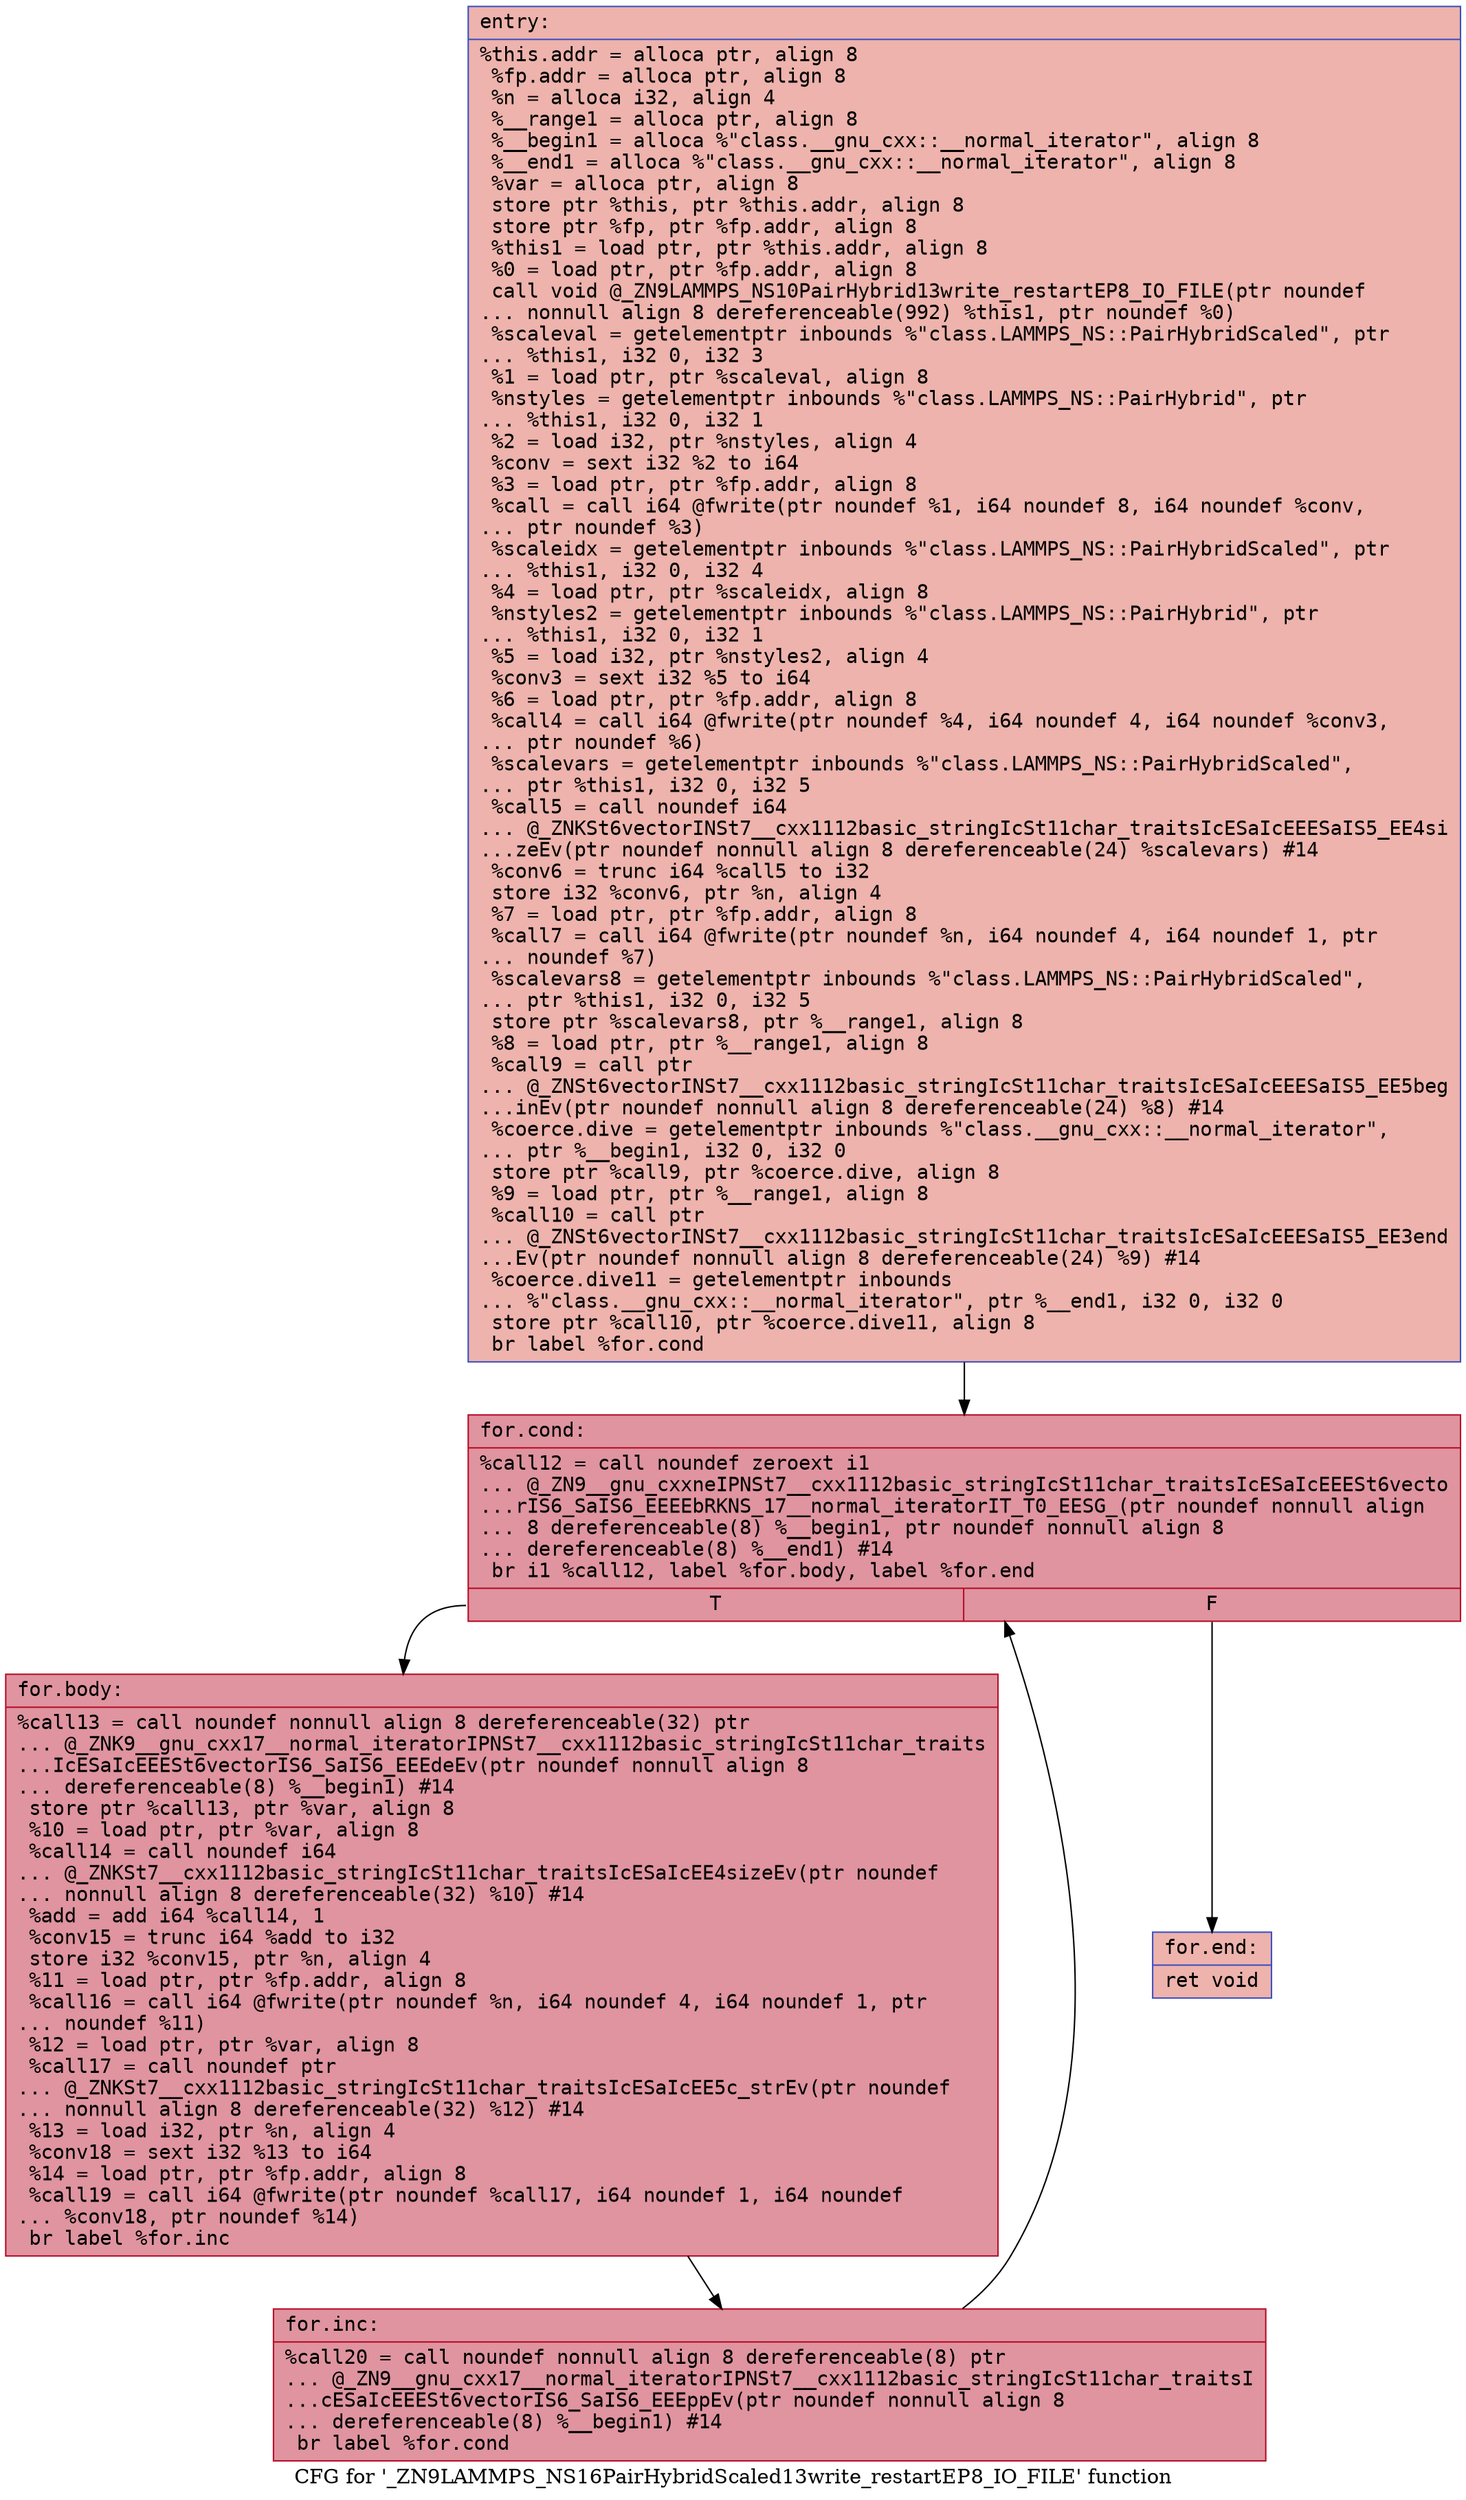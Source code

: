 digraph "CFG for '_ZN9LAMMPS_NS16PairHybridScaled13write_restartEP8_IO_FILE' function" {
	label="CFG for '_ZN9LAMMPS_NS16PairHybridScaled13write_restartEP8_IO_FILE' function";

	Node0x5623837a3a70 [shape=record,color="#3d50c3ff", style=filled, fillcolor="#d6524470" fontname="Courier",label="{entry:\l|  %this.addr = alloca ptr, align 8\l  %fp.addr = alloca ptr, align 8\l  %n = alloca i32, align 4\l  %__range1 = alloca ptr, align 8\l  %__begin1 = alloca %\"class.__gnu_cxx::__normal_iterator\", align 8\l  %__end1 = alloca %\"class.__gnu_cxx::__normal_iterator\", align 8\l  %var = alloca ptr, align 8\l  store ptr %this, ptr %this.addr, align 8\l  store ptr %fp, ptr %fp.addr, align 8\l  %this1 = load ptr, ptr %this.addr, align 8\l  %0 = load ptr, ptr %fp.addr, align 8\l  call void @_ZN9LAMMPS_NS10PairHybrid13write_restartEP8_IO_FILE(ptr noundef\l... nonnull align 8 dereferenceable(992) %this1, ptr noundef %0)\l  %scaleval = getelementptr inbounds %\"class.LAMMPS_NS::PairHybridScaled\", ptr\l... %this1, i32 0, i32 3\l  %1 = load ptr, ptr %scaleval, align 8\l  %nstyles = getelementptr inbounds %\"class.LAMMPS_NS::PairHybrid\", ptr\l... %this1, i32 0, i32 1\l  %2 = load i32, ptr %nstyles, align 4\l  %conv = sext i32 %2 to i64\l  %3 = load ptr, ptr %fp.addr, align 8\l  %call = call i64 @fwrite(ptr noundef %1, i64 noundef 8, i64 noundef %conv,\l... ptr noundef %3)\l  %scaleidx = getelementptr inbounds %\"class.LAMMPS_NS::PairHybridScaled\", ptr\l... %this1, i32 0, i32 4\l  %4 = load ptr, ptr %scaleidx, align 8\l  %nstyles2 = getelementptr inbounds %\"class.LAMMPS_NS::PairHybrid\", ptr\l... %this1, i32 0, i32 1\l  %5 = load i32, ptr %nstyles2, align 4\l  %conv3 = sext i32 %5 to i64\l  %6 = load ptr, ptr %fp.addr, align 8\l  %call4 = call i64 @fwrite(ptr noundef %4, i64 noundef 4, i64 noundef %conv3,\l... ptr noundef %6)\l  %scalevars = getelementptr inbounds %\"class.LAMMPS_NS::PairHybridScaled\",\l... ptr %this1, i32 0, i32 5\l  %call5 = call noundef i64\l... @_ZNKSt6vectorINSt7__cxx1112basic_stringIcSt11char_traitsIcESaIcEEESaIS5_EE4si\l...zeEv(ptr noundef nonnull align 8 dereferenceable(24) %scalevars) #14\l  %conv6 = trunc i64 %call5 to i32\l  store i32 %conv6, ptr %n, align 4\l  %7 = load ptr, ptr %fp.addr, align 8\l  %call7 = call i64 @fwrite(ptr noundef %n, i64 noundef 4, i64 noundef 1, ptr\l... noundef %7)\l  %scalevars8 = getelementptr inbounds %\"class.LAMMPS_NS::PairHybridScaled\",\l... ptr %this1, i32 0, i32 5\l  store ptr %scalevars8, ptr %__range1, align 8\l  %8 = load ptr, ptr %__range1, align 8\l  %call9 = call ptr\l... @_ZNSt6vectorINSt7__cxx1112basic_stringIcSt11char_traitsIcESaIcEEESaIS5_EE5beg\l...inEv(ptr noundef nonnull align 8 dereferenceable(24) %8) #14\l  %coerce.dive = getelementptr inbounds %\"class.__gnu_cxx::__normal_iterator\",\l... ptr %__begin1, i32 0, i32 0\l  store ptr %call9, ptr %coerce.dive, align 8\l  %9 = load ptr, ptr %__range1, align 8\l  %call10 = call ptr\l... @_ZNSt6vectorINSt7__cxx1112basic_stringIcSt11char_traitsIcESaIcEEESaIS5_EE3end\l...Ev(ptr noundef nonnull align 8 dereferenceable(24) %9) #14\l  %coerce.dive11 = getelementptr inbounds\l... %\"class.__gnu_cxx::__normal_iterator\", ptr %__end1, i32 0, i32 0\l  store ptr %call10, ptr %coerce.dive11, align 8\l  br label %for.cond\l}"];
	Node0x5623837a3a70 -> Node0x5623837a65e0[tooltip="entry -> for.cond\nProbability 100.00%" ];
	Node0x5623837a65e0 [shape=record,color="#b70d28ff", style=filled, fillcolor="#b70d2870" fontname="Courier",label="{for.cond:\l|  %call12 = call noundef zeroext i1\l... @_ZN9__gnu_cxxneIPNSt7__cxx1112basic_stringIcSt11char_traitsIcESaIcEEESt6vecto\l...rIS6_SaIS6_EEEEbRKNS_17__normal_iteratorIT_T0_EESG_(ptr noundef nonnull align\l... 8 dereferenceable(8) %__begin1, ptr noundef nonnull align 8\l... dereferenceable(8) %__end1) #14\l  br i1 %call12, label %for.body, label %for.end\l|{<s0>T|<s1>F}}"];
	Node0x5623837a65e0:s0 -> Node0x5623837a69e0[tooltip="for.cond -> for.body\nProbability 96.88%" ];
	Node0x5623837a65e0:s1 -> Node0x5623837a6a60[tooltip="for.cond -> for.end\nProbability 3.12%" ];
	Node0x5623837a69e0 [shape=record,color="#b70d28ff", style=filled, fillcolor="#b70d2870" fontname="Courier",label="{for.body:\l|  %call13 = call noundef nonnull align 8 dereferenceable(32) ptr\l... @_ZNK9__gnu_cxx17__normal_iteratorIPNSt7__cxx1112basic_stringIcSt11char_traits\l...IcESaIcEEESt6vectorIS6_SaIS6_EEEdeEv(ptr noundef nonnull align 8\l... dereferenceable(8) %__begin1) #14\l  store ptr %call13, ptr %var, align 8\l  %10 = load ptr, ptr %var, align 8\l  %call14 = call noundef i64\l... @_ZNKSt7__cxx1112basic_stringIcSt11char_traitsIcESaIcEE4sizeEv(ptr noundef\l... nonnull align 8 dereferenceable(32) %10) #14\l  %add = add i64 %call14, 1\l  %conv15 = trunc i64 %add to i32\l  store i32 %conv15, ptr %n, align 4\l  %11 = load ptr, ptr %fp.addr, align 8\l  %call16 = call i64 @fwrite(ptr noundef %n, i64 noundef 4, i64 noundef 1, ptr\l... noundef %11)\l  %12 = load ptr, ptr %var, align 8\l  %call17 = call noundef ptr\l... @_ZNKSt7__cxx1112basic_stringIcSt11char_traitsIcESaIcEE5c_strEv(ptr noundef\l... nonnull align 8 dereferenceable(32) %12) #14\l  %13 = load i32, ptr %n, align 4\l  %conv18 = sext i32 %13 to i64\l  %14 = load ptr, ptr %fp.addr, align 8\l  %call19 = call i64 @fwrite(ptr noundef %call17, i64 noundef 1, i64 noundef\l... %conv18, ptr noundef %14)\l  br label %for.inc\l}"];
	Node0x5623837a69e0 -> Node0x5623837a7950[tooltip="for.body -> for.inc\nProbability 100.00%" ];
	Node0x5623837a7950 [shape=record,color="#b70d28ff", style=filled, fillcolor="#b70d2870" fontname="Courier",label="{for.inc:\l|  %call20 = call noundef nonnull align 8 dereferenceable(8) ptr\l... @_ZN9__gnu_cxx17__normal_iteratorIPNSt7__cxx1112basic_stringIcSt11char_traitsI\l...cESaIcEEESt6vectorIS6_SaIS6_EEEppEv(ptr noundef nonnull align 8\l... dereferenceable(8) %__begin1) #14\l  br label %for.cond\l}"];
	Node0x5623837a7950 -> Node0x5623837a65e0[tooltip="for.inc -> for.cond\nProbability 100.00%" ];
	Node0x5623837a6a60 [shape=record,color="#3d50c3ff", style=filled, fillcolor="#d6524470" fontname="Courier",label="{for.end:\l|  ret void\l}"];
}

